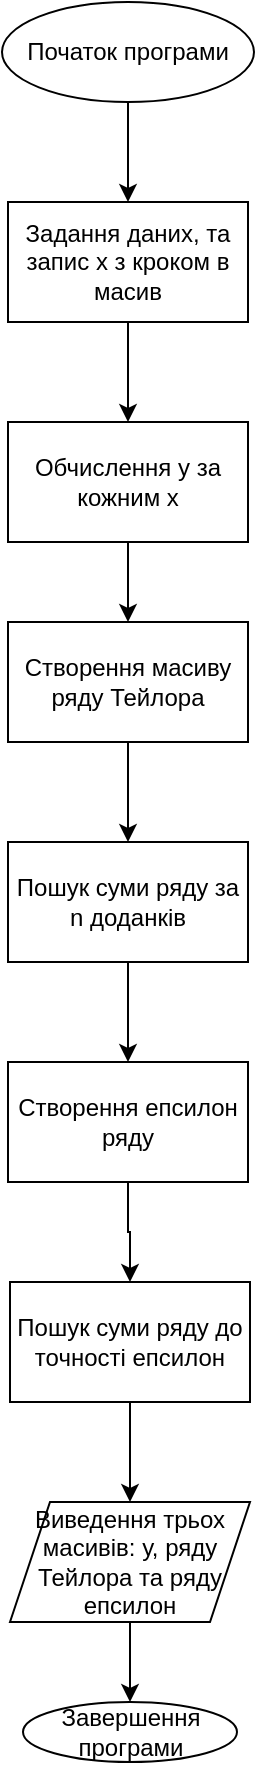 <mxfile version="24.8.3">
  <diagram name="Сторінка-1" id="xp2piVMJqMO_Ty9BwRBJ">
    <mxGraphModel grid="1" page="1" gridSize="10" guides="1" tooltips="1" connect="1" arrows="1" fold="1" pageScale="1" pageWidth="827" pageHeight="1169" math="0" shadow="0">
      <root>
        <mxCell id="0" />
        <mxCell id="1" parent="0" />
        <mxCell id="I0g96zVayRrHvcNwLztA-4" value="" style="edgeStyle=orthogonalEdgeStyle;rounded=0;orthogonalLoop=1;jettySize=auto;html=1;" edge="1" parent="1" source="I0g96zVayRrHvcNwLztA-1" target="I0g96zVayRrHvcNwLztA-3">
          <mxGeometry relative="1" as="geometry" />
        </mxCell>
        <mxCell id="I0g96zVayRrHvcNwLztA-1" value="Початок програми" style="ellipse;whiteSpace=wrap;html=1;" vertex="1" parent="1">
          <mxGeometry x="350" y="20" width="126" height="50" as="geometry" />
        </mxCell>
        <mxCell id="I0g96zVayRrHvcNwLztA-6" value="" style="edgeStyle=orthogonalEdgeStyle;rounded=0;orthogonalLoop=1;jettySize=auto;html=1;" edge="1" parent="1" source="I0g96zVayRrHvcNwLztA-3" target="I0g96zVayRrHvcNwLztA-5">
          <mxGeometry relative="1" as="geometry" />
        </mxCell>
        <mxCell id="I0g96zVayRrHvcNwLztA-3" value="Задання даних, та запис х з кроком в масив" style="whiteSpace=wrap;html=1;" vertex="1" parent="1">
          <mxGeometry x="353" y="120" width="120" height="60" as="geometry" />
        </mxCell>
        <mxCell id="I0g96zVayRrHvcNwLztA-8" value="" style="edgeStyle=orthogonalEdgeStyle;rounded=0;orthogonalLoop=1;jettySize=auto;html=1;" edge="1" parent="1" source="I0g96zVayRrHvcNwLztA-5" target="I0g96zVayRrHvcNwLztA-7">
          <mxGeometry relative="1" as="geometry" />
        </mxCell>
        <mxCell id="I0g96zVayRrHvcNwLztA-5" value="Обчислення у за кожним х" style="whiteSpace=wrap;html=1;" vertex="1" parent="1">
          <mxGeometry x="353" y="230" width="120" height="60" as="geometry" />
        </mxCell>
        <mxCell id="I0g96zVayRrHvcNwLztA-10" value="" style="edgeStyle=orthogonalEdgeStyle;rounded=0;orthogonalLoop=1;jettySize=auto;html=1;" edge="1" parent="1" source="I0g96zVayRrHvcNwLztA-7" target="I0g96zVayRrHvcNwLztA-9">
          <mxGeometry relative="1" as="geometry" />
        </mxCell>
        <mxCell id="I0g96zVayRrHvcNwLztA-7" value="Створення масиву ряду Тейлора" style="whiteSpace=wrap;html=1;" vertex="1" parent="1">
          <mxGeometry x="353" y="330" width="120" height="60" as="geometry" />
        </mxCell>
        <mxCell id="I0g96zVayRrHvcNwLztA-12" value="" style="edgeStyle=orthogonalEdgeStyle;rounded=0;orthogonalLoop=1;jettySize=auto;html=1;" edge="1" parent="1" source="I0g96zVayRrHvcNwLztA-9" target="I0g96zVayRrHvcNwLztA-11">
          <mxGeometry relative="1" as="geometry" />
        </mxCell>
        <mxCell id="I0g96zVayRrHvcNwLztA-9" value="Пошук суми ряду за n доданків" style="whiteSpace=wrap;html=1;" vertex="1" parent="1">
          <mxGeometry x="353" y="440" width="120" height="60" as="geometry" />
        </mxCell>
        <mxCell id="I0g96zVayRrHvcNwLztA-14" value="" style="edgeStyle=orthogonalEdgeStyle;rounded=0;orthogonalLoop=1;jettySize=auto;html=1;" edge="1" parent="1" source="I0g96zVayRrHvcNwLztA-11" target="I0g96zVayRrHvcNwLztA-13">
          <mxGeometry relative="1" as="geometry" />
        </mxCell>
        <mxCell id="I0g96zVayRrHvcNwLztA-11" value="Створення епсилон ряду" style="whiteSpace=wrap;html=1;" vertex="1" parent="1">
          <mxGeometry x="353" y="550" width="120" height="60" as="geometry" />
        </mxCell>
        <mxCell id="I0g96zVayRrHvcNwLztA-16" value="" style="edgeStyle=orthogonalEdgeStyle;rounded=0;orthogonalLoop=1;jettySize=auto;html=1;" edge="1" parent="1" source="I0g96zVayRrHvcNwLztA-13" target="I0g96zVayRrHvcNwLztA-15">
          <mxGeometry relative="1" as="geometry" />
        </mxCell>
        <mxCell id="I0g96zVayRrHvcNwLztA-13" value="Пошук суми ряду до точності епсилон" style="whiteSpace=wrap;html=1;" vertex="1" parent="1">
          <mxGeometry x="354" y="660" width="120" height="60" as="geometry" />
        </mxCell>
        <mxCell id="I0g96zVayRrHvcNwLztA-18" value="" style="edgeStyle=orthogonalEdgeStyle;rounded=0;orthogonalLoop=1;jettySize=auto;html=1;" edge="1" parent="1" source="I0g96zVayRrHvcNwLztA-15" target="I0g96zVayRrHvcNwLztA-17">
          <mxGeometry relative="1" as="geometry" />
        </mxCell>
        <mxCell id="I0g96zVayRrHvcNwLztA-15" value="Виведення трьох масивів: у, ряду Тейлора та ряду епсилон" style="shape=parallelogram;perimeter=parallelogramPerimeter;whiteSpace=wrap;html=1;fixedSize=1;" vertex="1" parent="1">
          <mxGeometry x="354" y="770" width="120" height="60" as="geometry" />
        </mxCell>
        <mxCell id="I0g96zVayRrHvcNwLztA-17" value="Завершення програми" style="ellipse;whiteSpace=wrap;html=1;" vertex="1" parent="1">
          <mxGeometry x="360.5" y="870" width="107" height="30" as="geometry" />
        </mxCell>
      </root>
    </mxGraphModel>
  </diagram>
</mxfile>
